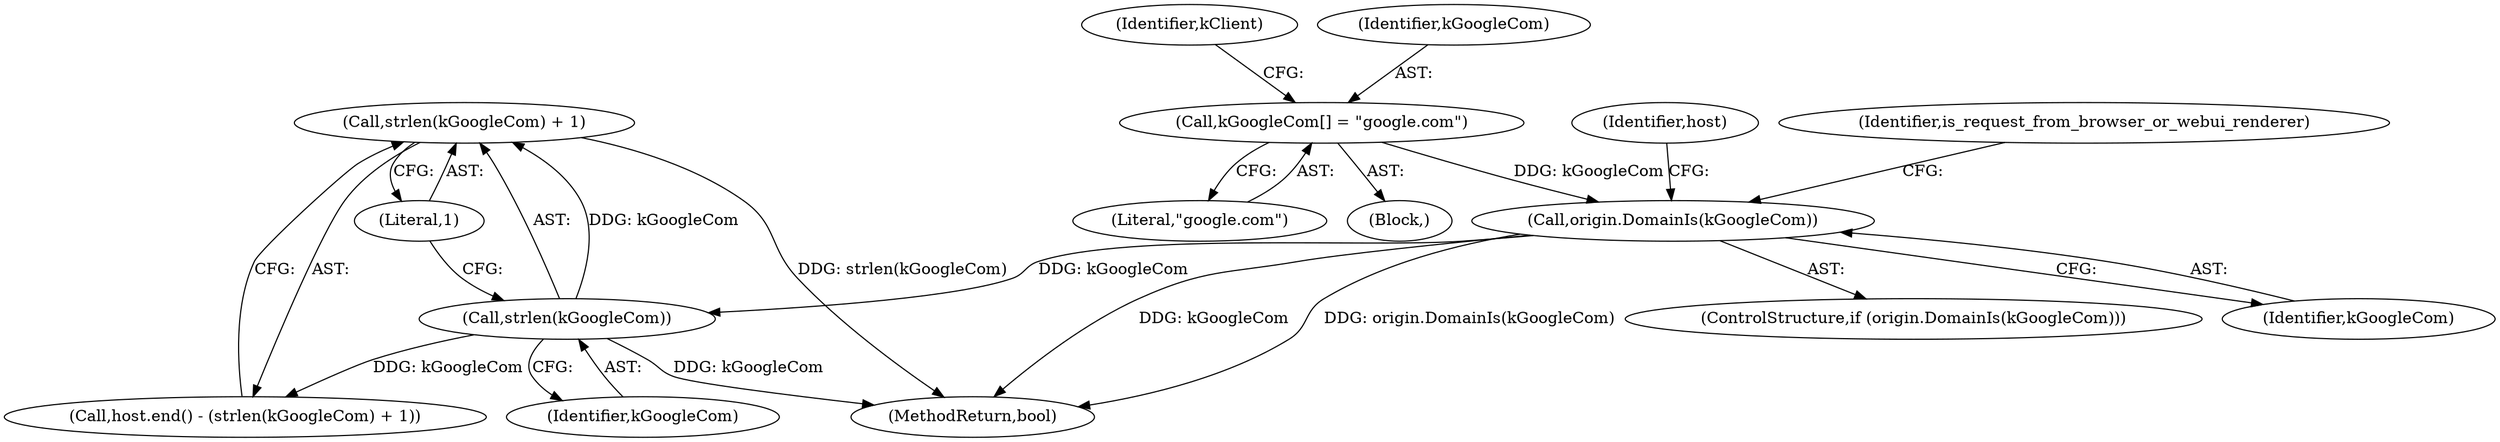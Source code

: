digraph "0_Chrome_2649de11c562aa96d336c06136a1a20c01711be0_3@API" {
"1000184" [label="(Call,strlen(kGoogleCom) + 1)"];
"1000185" [label="(Call,strlen(kGoogleCom))"];
"1000122" [label="(Call,origin.DomainIs(kGoogleCom))"];
"1000109" [label="(Call,kGoogleCom[] = \"google.com\")"];
"1000109" [label="(Call,kGoogleCom[] = \"google.com\")"];
"1000241" [label="(MethodReturn,bool)"];
"1000122" [label="(Call,origin.DomainIs(kGoogleCom))"];
"1000182" [label="(Call,host.end() - (strlen(kGoogleCom) + 1))"];
"1000114" [label="(Identifier,kClient)"];
"1000103" [label="(Block,)"];
"1000121" [label="(ControlStructure,if (origin.DomainIs(kGoogleCom)))"];
"1000127" [label="(Identifier,host)"];
"1000111" [label="(Literal,\"google.com\")"];
"1000221" [label="(Identifier,is_request_from_browser_or_webui_renderer)"];
"1000187" [label="(Literal,1)"];
"1000110" [label="(Identifier,kGoogleCom)"];
"1000185" [label="(Call,strlen(kGoogleCom))"];
"1000186" [label="(Identifier,kGoogleCom)"];
"1000184" [label="(Call,strlen(kGoogleCom) + 1)"];
"1000123" [label="(Identifier,kGoogleCom)"];
"1000184" -> "1000182"  [label="AST: "];
"1000184" -> "1000187"  [label="CFG: "];
"1000185" -> "1000184"  [label="AST: "];
"1000187" -> "1000184"  [label="AST: "];
"1000182" -> "1000184"  [label="CFG: "];
"1000184" -> "1000241"  [label="DDG: strlen(kGoogleCom)"];
"1000185" -> "1000184"  [label="DDG: kGoogleCom"];
"1000185" -> "1000186"  [label="CFG: "];
"1000186" -> "1000185"  [label="AST: "];
"1000187" -> "1000185"  [label="CFG: "];
"1000185" -> "1000241"  [label="DDG: kGoogleCom"];
"1000185" -> "1000182"  [label="DDG: kGoogleCom"];
"1000122" -> "1000185"  [label="DDG: kGoogleCom"];
"1000122" -> "1000121"  [label="AST: "];
"1000122" -> "1000123"  [label="CFG: "];
"1000123" -> "1000122"  [label="AST: "];
"1000127" -> "1000122"  [label="CFG: "];
"1000221" -> "1000122"  [label="CFG: "];
"1000122" -> "1000241"  [label="DDG: kGoogleCom"];
"1000122" -> "1000241"  [label="DDG: origin.DomainIs(kGoogleCom)"];
"1000109" -> "1000122"  [label="DDG: kGoogleCom"];
"1000109" -> "1000103"  [label="AST: "];
"1000109" -> "1000111"  [label="CFG: "];
"1000110" -> "1000109"  [label="AST: "];
"1000111" -> "1000109"  [label="AST: "];
"1000114" -> "1000109"  [label="CFG: "];
}
